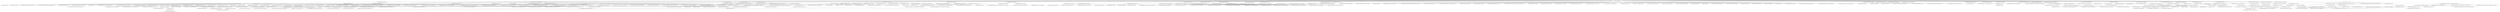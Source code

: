 digraph pinterest__secor {
	"com.pinterest:secor:jar:0.30-SNAPSHOT" -> "io.confluent:kafka-avro-serializer:jar:2.0.1:compile" ; 
	"com.pinterest:secor:jar:0.30-SNAPSHOT" -> "org.apache.avro:avro:jar:1.10.2:compile" ; 
	"com.pinterest:secor:jar:0.30-SNAPSHOT" -> "org.apache.parquet:parquet-avro:jar:1.12.2:compile" ; 
	"com.pinterest:secor:jar:0.30-SNAPSHOT" -> "com.google.protobuf:protobuf-java:jar:3.18.2:compile" ; 
	"com.pinterest:secor:jar:0.30-SNAPSHOT" -> "com.google.protobuf:protobuf-java-util:jar:3.20.0:compile" ; 
	"com.pinterest:secor:jar:0.30-SNAPSHOT" -> "com.amazonaws:aws-java-sdk-s3:jar:1.12.211:compile" ; 
	"com.pinterest:secor:jar:0.30-SNAPSHOT" -> "com.amazonaws:aws-java-sdk-sts:jar:1.12.166:compile" ; 
	"com.pinterest:secor:jar:0.30-SNAPSHOT" -> "net.java.dev.jets3t:jets3t:jar:0.9.4:compile" ; 
	"com.pinterest:secor:jar:0.30-SNAPSHOT" -> "log4j:log4j:jar:1.2.17:compile (scope not updated to compile)" ; 
	"com.pinterest:secor:jar:0.30-SNAPSHOT" -> "org.slf4j:slf4j-api:jar:1.7.30:compile (scope not updated to compile)" ; 
	"com.pinterest:secor:jar:0.30-SNAPSHOT" -> "org.slf4j:jcl-over-slf4j:jar:1.7.30:compile" ; 
	"com.pinterest:secor:jar:0.30-SNAPSHOT" -> "org.slf4j:slf4j-log4j12:jar:1.7.30:compile" ; 
	"com.pinterest:secor:jar:0.30-SNAPSHOT" -> "commons-configuration:commons-configuration:jar:1.10:compile" ; 
	"com.pinterest:secor:jar:0.30-SNAPSHOT" -> "org.apache.hadoop:hadoop-common:jar:2.9.2:compile" ; 
	"com.pinterest:secor:jar:0.30-SNAPSHOT" -> "org.apache.hadoop:hadoop-hdfs-client:jar:2.9.2:compile" ; 
	"com.pinterest:secor:jar:0.30-SNAPSHOT" -> "org.apache.hadoop:hadoop-mapreduce-client-core:jar:2.9.2:compile" ; 
	"com.pinterest:secor:jar:0.30-SNAPSHOT" -> "org.apache.hadoop:hadoop-aws:jar:2.9.2:compile" ; 
	"com.pinterest:secor:jar:0.30-SNAPSHOT" -> "org.apache.hadoop:hadoop-openstack:jar:2.9.2:compile" ; 
	"com.pinterest:secor:jar:0.30-SNAPSHOT" -> "org.apache.parquet:parquet-common:jar:1.12.2:compile" ; 
	"com.pinterest:secor:jar:0.30-SNAPSHOT" -> "org.apache.parquet:parquet-encoding:jar:1.12.2:compile" ; 
	"com.pinterest:secor:jar:0.30-SNAPSHOT" -> "org.apache.parquet:parquet-column:jar:1.12.2:compile" ; 
	"com.pinterest:secor:jar:0.30-SNAPSHOT" -> "org.apache.parquet:parquet-hadoop:jar:1.12.2:compile" ; 
	"com.pinterest:secor:jar:0.30-SNAPSHOT" -> "org.apache.parquet:parquet-protobuf:jar:1.12.2:compile" ; 
	"com.pinterest:secor:jar:0.30-SNAPSHOT" -> "org.apache.parquet:parquet-thrift:jar:1.12.2:compile" ; 
	"com.pinterest:secor:jar:0.30-SNAPSHOT" -> "org.apache.thrift:libthrift:jar:0.12.0:compile" ; 
	"com.pinterest:secor:jar:0.30-SNAPSHOT" -> "org.apache.curator:curator-client:jar:2.13.0:compile" ; 
	"com.pinterest:secor:jar:0.30-SNAPSHOT" -> "org.apache.curator:curator-framework:jar:2.13.0:compile" ; 
	"com.pinterest:secor:jar:0.30-SNAPSHOT" -> "com.google.guava:guava:jar:30.1.1-jre:compile" ; 
	"com.pinterest:secor:jar:0.30-SNAPSHOT" -> "(net.minidev:json-smart:jar:2.4.7:compile - omitted for conflict with 2.3)" ; 
	"com.pinterest:secor:jar:0.30-SNAPSHOT" -> "junit:junit:jar:4.13.2:test (scope not updated to compile)" ; 
	"com.pinterest:secor:jar:0.30-SNAPSHOT" -> "org.mockito:mockito-core:jar:3.10.0:compile" ; 
	"com.pinterest:secor:jar:0.30-SNAPSHOT" -> "org.powermock:powermock-api-mockito2:jar:2.0.9:compile" ; 
	"com.pinterest:secor:jar:0.30-SNAPSHOT" -> "org.powermock:powermock-module-junit4:jar:2.0.9:compile" ; 
	"com.pinterest:secor:jar:0.30-SNAPSHOT" -> "org.msgpack:jackson-dataformat-msgpack:jar:0.8.24:compile" ; 
	"com.pinterest:secor:jar:0.30-SNAPSHOT" -> "com.datadoghq:java-dogstatsd-client:jar:2.11.0:compile" ; 
	"com.pinterest:secor:jar:0.30-SNAPSHOT" -> "com.google.cloud:google-cloud-storage:jar:1.117.1:compile" ; 
	"com.pinterest:secor:jar:0.30-SNAPSHOT" -> "com.microsoft.azure:azure-storage:jar:8.6.6:compile" ; 
	"com.pinterest:secor:jar:0.30-SNAPSHOT" -> "org.apache.orc:orc-core:jar:1.6.9:compile" ; 
	"com.pinterest:secor:jar:0.30-SNAPSHOT" -> "io.micrometer:micrometer-registry-jmx:jar:1.7.0:compile" ; 
	"com.pinterest:secor:jar:0.30-SNAPSHOT" -> "io.micrometer:micrometer-registry-statsd:jar:1.7.0:compile" ; 
	"com.pinterest:secor:jar:0.30-SNAPSHOT" -> "io.micrometer:micrometer-registry-prometheus:jar:1.7.0:compile" ; 
	"com.pinterest:secor:jar:0.30-SNAPSHOT" -> "org.apache.kafka:kafka-clients:jar:2.3.1:compile" ; 
	"com.pinterest:secor:jar:0.30-SNAPSHOT" -> "com.twitter:ostrich_2.11:jar:9.27.0:compile" ; 
	"io.confluent:kafka-avro-serializer:jar:2.0.1:compile" -> "(org.apache.avro:avro:jar:1.7.7:compile - omitted for conflict with 1.10.2)" ; 
	"io.confluent:kafka-avro-serializer:jar:2.0.1:compile" -> "io.confluent:kafka-schema-registry-client:jar:2.0.1:compile" ; 
	"io.confluent:kafka-avro-serializer:jar:2.0.1:compile" -> "io.confluent:common-config:jar:2.0.1:compile" ; 
	"io.confluent:kafka-schema-registry-client:jar:2.0.1:compile" -> "(org.apache.avro:avro:jar:1.7.7:compile - omitted for conflict with 1.10.2)" ; 
	"io.confluent:kafka-schema-registry-client:jar:2.0.1:compile" -> "(com.fasterxml.jackson.core:jackson-databind:jar:2.11.0:compile - version managed from 2.5.4; omitted for duplicate)" ; 
	"io.confluent:kafka-schema-registry-client:jar:2.0.1:compile" -> "(org.slf4j:slf4j-log4j12:jar:1.7.6:compile - omitted for conflict with 1.7.30)" ; 
	"io.confluent:common-config:jar:2.0.1:compile" -> "io.confluent:common-utils:jar:2.0.1:compile" ; 
	"io.confluent:common-utils:jar:2.0.1:compile" -> "(org.slf4j:slf4j-log4j12:jar:1.7.6:compile - omitted for conflict with 1.7.30)" ; 
	"io.confluent:common-utils:jar:2.0.1:compile" -> "com.101tec:zkclient:jar:0.5:compile" ; 
	"com.101tec:zkclient:jar:0.5:compile" -> "(org.slf4j:slf4j-api:jar:1.6.1:compile - omitted for conflict with 1.7.30)" ; 
	"com.101tec:zkclient:jar:0.5:compile" -> "(org.slf4j:slf4j-log4j12:jar:1.6.1:compile - omitted for conflict with 1.7.30)" ; 
	"com.101tec:zkclient:jar:0.5:compile" -> "(log4j:log4j:jar:1.2.15:compile - omitted for conflict with 1.2.17)" ; 
	"com.101tec:zkclient:jar:0.5:compile" -> "(org.apache.zookeeper:zookeeper:jar:3.4.3:compile - omitted for conflict with 3.4.6)" ; 
	"org.apache.avro:avro:jar:1.10.2:compile" -> "com.fasterxml.jackson.core:jackson-core:jar:2.12.3:compile (version managed from 2.12.2)" ; 
	"org.apache.avro:avro:jar:1.10.2:compile" -> "com.fasterxml.jackson.core:jackson-databind:jar:2.11.0:compile (version managed from 2.12.2)" ; 
	"org.apache.avro:avro:jar:1.10.2:compile" -> "org.apache.commons:commons-compress:jar:1.20:compile" ; 
	"org.apache.avro:avro:jar:1.10.2:compile" -> "(org.slf4j:slf4j-api:jar:1.7.30:compile - omitted for duplicate)" ; 
	"com.fasterxml.jackson.core:jackson-databind:jar:2.11.0:compile (version managed from 2.12.2)" -> "(com.fasterxml.jackson.core:jackson-annotations:jar:2.12.3:compile - version managed from 2.11.0; omitted for duplicate)" ; 
	"com.fasterxml.jackson.core:jackson-databind:jar:2.11.0:compile (version managed from 2.12.2)" -> "(com.fasterxml.jackson.core:jackson-core:jar:2.12.3:compile - version managed from 2.11.0; omitted for duplicate)" ; 
	"org.apache.parquet:parquet-avro:jar:1.12.2:compile" -> "(org.apache.parquet:parquet-column:jar:1.12.2:compile - omitted for duplicate)" ; 
	"org.apache.parquet:parquet-avro:jar:1.12.2:compile" -> "(org.apache.parquet:parquet-hadoop:jar:1.12.2:compile - omitted for duplicate)" ; 
	"org.apache.parquet:parquet-avro:jar:1.12.2:compile" -> "org.apache.parquet:parquet-format-structures:jar:1.12.2:compile" ; 
	"org.apache.parquet:parquet-avro:jar:1.12.2:compile" -> "(org.apache.avro:avro:jar:1.10.1:compile - omitted for conflict with 1.10.2)" ; 
	"org.apache.parquet:parquet-format-structures:jar:1.12.2:compile" -> "(org.slf4j:slf4j-api:jar:1.7.22:compile - omitted for conflict with 1.7.30)" ; 
	"org.apache.parquet:parquet-format-structures:jar:1.12.2:compile" -> "(javax.annotation:javax.annotation-api:jar:1.3.2:compile - omitted for duplicate)" ; 
	"com.google.protobuf:protobuf-java-util:jar:3.20.0:compile" -> "(com.google.protobuf:protobuf-java:jar:3.20.0:compile - omitted for conflict with 3.18.2)" ; 
	"com.google.protobuf:protobuf-java-util:jar:3.20.0:compile" -> "(com.google.guava:guava:jar:30.1.1-android:compile - omitted for conflict with 30.1.1-jre)" ; 
	"com.google.protobuf:protobuf-java-util:jar:3.20.0:compile" -> "com.google.errorprone:error_prone_annotations:jar:2.5.1:compile" ; 
	"com.google.protobuf:protobuf-java-util:jar:3.20.0:compile" -> "com.google.j2objc:j2objc-annotations:jar:1.3:compile" ; 
	"com.google.protobuf:protobuf-java-util:jar:3.20.0:compile" -> "com.google.code.findbugs:jsr305:jar:3.0.2:compile" ; 
	"com.google.protobuf:protobuf-java-util:jar:3.20.0:compile" -> "com.google.code.gson:gson:jar:2.8.9:compile" ; 
	"com.amazonaws:aws-java-sdk-s3:jar:1.12.211:compile" -> "com.amazonaws:aws-java-sdk-kms:jar:1.12.211:compile" ; 
	"com.amazonaws:aws-java-sdk-s3:jar:1.12.211:compile" -> "com.amazonaws:aws-java-sdk-core:jar:1.12.211:compile" ; 
	"com.amazonaws:aws-java-sdk-s3:jar:1.12.211:compile" -> "com.amazonaws:jmespath-java:jar:1.12.211:compile" ; 
	"com.amazonaws:aws-java-sdk-kms:jar:1.12.211:compile" -> "(com.amazonaws:aws-java-sdk-core:jar:1.12.211:compile - omitted for duplicate)" ; 
	"com.amazonaws:aws-java-sdk-kms:jar:1.12.211:compile" -> "(com.amazonaws:jmespath-java:jar:1.12.211:compile - omitted for duplicate)" ; 
	"com.amazonaws:aws-java-sdk-core:jar:1.12.211:compile" -> "(commons-logging:commons-logging:jar:1.1.3:compile - omitted for conflict with 1.2)" ; 
	"com.amazonaws:aws-java-sdk-core:jar:1.12.211:compile" -> "(commons-codec:commons-codec:jar:1.15:compile - omitted for conflict with 1.18.0)" ; 
	"com.amazonaws:aws-java-sdk-core:jar:1.12.211:compile" -> "(org.apache.httpcomponents:httpclient:jar:4.5.13:compile - omitted for conflict with 4.5)" ; 
	"com.amazonaws:aws-java-sdk-core:jar:1.12.211:compile" -> "software.amazon.ion:ion-java:jar:1.0.2:compile" ; 
	"com.amazonaws:aws-java-sdk-core:jar:1.12.211:compile" -> "(com.fasterxml.jackson.core:jackson-databind:jar:2.11.0:compile - version managed from 2.12.6.1; omitted for duplicate)" ; 
	"com.amazonaws:aws-java-sdk-core:jar:1.12.211:compile" -> "com.fasterxml.jackson.dataformat:jackson-dataformat-cbor:jar:2.12.6:compile" ; 
	"com.amazonaws:aws-java-sdk-core:jar:1.12.211:compile" -> "joda-time:joda-time:jar:2.8.1:compile" ; 
	"com.fasterxml.jackson.dataformat:jackson-dataformat-cbor:jar:2.12.6:compile" -> "(com.fasterxml.jackson.core:jackson-databind:jar:2.11.0:compile - version managed from 2.12.6; omitted for duplicate)" ; 
	"com.fasterxml.jackson.dataformat:jackson-dataformat-cbor:jar:2.12.6:compile" -> "(com.fasterxml.jackson.core:jackson-core:jar:2.12.3:compile - version managed from 2.12.6; omitted for duplicate)" ; 
	"com.amazonaws:jmespath-java:jar:1.12.211:compile" -> "(com.fasterxml.jackson.core:jackson-databind:jar:2.11.0:compile - version managed from 2.12.6.1; omitted for duplicate)" ; 
	"com.amazonaws:aws-java-sdk-sts:jar:1.12.166:compile" -> "(com.amazonaws:aws-java-sdk-core:jar:1.12.166:compile - omitted for conflict with 1.12.211)" ; 
	"com.amazonaws:aws-java-sdk-sts:jar:1.12.166:compile" -> "(com.amazonaws:jmespath-java:jar:1.12.166:compile - omitted for conflict with 1.12.211)" ; 
	"net.java.dev.jets3t:jets3t:jar:0.9.4:compile" -> "org.apache.httpcomponents:httpcore:jar:4.4.1:compile" ; 
	"net.java.dev.jets3t:jets3t:jar:0.9.4:compile" -> "org.apache.httpcomponents:httpclient:jar:4.5:compile" ; 
	"net.java.dev.jets3t:jets3t:jar:0.9.4:compile" -> "commons-codec:commons-codec:jar:1.18.0:compile" ; 
	"net.java.dev.jets3t:jets3t:jar:0.9.4:compile" -> "org.codehaus.jackson:jackson-core-asl:jar:1.9.13:compile" ; 
	"net.java.dev.jets3t:jets3t:jar:0.9.4:compile" -> "org.codehaus.jackson:jackson-mapper-asl:jar:1.9.13:compile" ; 
	"net.java.dev.jets3t:jets3t:jar:0.9.4:compile" -> "javax.activation:activation:jar:1.1.1:compile" ; 
	"net.java.dev.jets3t:jets3t:jar:0.9.4:compile" -> "commons-logging:commons-logging:jar:1.2:compile" ; 
	"net.java.dev.jets3t:jets3t:jar:0.9.4:compile" -> "org.bouncycastle:bcprov-jdk15on:jar:1.52:compile" ; 
	"net.java.dev.jets3t:jets3t:jar:0.9.4:compile" -> "com.jamesmurty.utils:java-xmlbuilder:jar:1.1:compile" ; 
	"org.apache.httpcomponents:httpclient:jar:4.5:compile" -> "(org.apache.httpcomponents:httpcore:jar:4.4.1:compile - omitted for duplicate)" ; 
	"org.apache.httpcomponents:httpclient:jar:4.5:compile" -> "(commons-logging:commons-logging:jar:1.2:compile - omitted for duplicate)" ; 
	"org.apache.httpcomponents:httpclient:jar:4.5:compile" -> "(commons-codec:commons-codec:jar:1.9:compile - omitted for conflict with 1.18.0)" ; 
	"org.codehaus.jackson:jackson-mapper-asl:jar:1.9.13:compile" -> "(org.codehaus.jackson:jackson-core-asl:jar:1.9.13:compile - omitted for duplicate)" ; 
	"com.jamesmurty.utils:java-xmlbuilder:jar:1.1:compile" -> "net.iharder:base64:jar:2.3.8:compile" ; 
	"org.slf4j:jcl-over-slf4j:jar:1.7.30:compile" -> "(org.slf4j:slf4j-api:jar:1.7.30:compile - omitted for duplicate)" ; 
	"org.slf4j:slf4j-log4j12:jar:1.7.30:compile" -> "(org.slf4j:slf4j-api:jar:1.7.30:compile - omitted for duplicate)" ; 
	"org.slf4j:slf4j-log4j12:jar:1.7.30:compile" -> "(log4j:log4j:jar:1.2.17:compile - omitted for duplicate)" ; 
	"commons-configuration:commons-configuration:jar:1.10:compile" -> "commons-lang:commons-lang:jar:2.6:compile" ; 
	"commons-configuration:commons-configuration:jar:1.10:compile" -> "(commons-logging:commons-logging:jar:1.1.1:compile - omitted for conflict with 1.2)" ; 
	"org.apache.hadoop:hadoop-common:jar:2.9.2:compile" -> "org.apache.hadoop:hadoop-annotations:jar:2.9.2:compile" ; 
	"org.apache.hadoop:hadoop-common:jar:2.9.2:compile" -> "(com.google.guava:guava:jar:11.0.2:compile - omitted for conflict with 30.1.1-jre)" ; 
	"org.apache.hadoop:hadoop-common:jar:2.9.2:compile" -> "commons-cli:commons-cli:jar:1.2:compile" ; 
	"org.apache.hadoop:hadoop-common:jar:2.9.2:compile" -> "org.apache.commons:commons-math3:jar:3.1.1:compile" ; 
	"org.apache.hadoop:hadoop-common:jar:2.9.2:compile" -> "xmlenc:xmlenc:jar:0.52:compile" ; 
	"org.apache.hadoop:hadoop-common:jar:2.9.2:compile" -> "(org.apache.httpcomponents:httpclient:jar:4.5.2:compile - omitted for conflict with 4.5)" ; 
	"org.apache.hadoop:hadoop-common:jar:2.9.2:compile" -> "(commons-codec:commons-codec:jar:1.4:compile - omitted for conflict with 1.18.0)" ; 
	"org.apache.hadoop:hadoop-common:jar:2.9.2:compile" -> "commons-io:commons-io:jar:2.4:compile" ; 
	"org.apache.hadoop:hadoop-common:jar:2.9.2:compile" -> "commons-net:commons-net:jar:3.1:compile" ; 
	"org.apache.hadoop:hadoop-common:jar:2.9.2:compile" -> "commons-collections:commons-collections:jar:3.2.2:compile" ; 
	"org.apache.hadoop:hadoop-common:jar:2.9.2:compile" -> "javax.servlet:servlet-api:jar:2.5:compile" ; 
	"org.apache.hadoop:hadoop-common:jar:2.9.2:compile" -> "org.mortbay.jetty:jetty:jar:6.1.26:compile" ; 
	"org.apache.hadoop:hadoop-common:jar:2.9.2:compile" -> "org.mortbay.jetty:jetty-util:jar:6.1.26:compile" ; 
	"org.apache.hadoop:hadoop-common:jar:2.9.2:compile" -> "org.mortbay.jetty:jetty-sslengine:jar:6.1.26:compile" ; 
	"org.apache.hadoop:hadoop-common:jar:2.9.2:compile" -> "javax.servlet.jsp:jsp-api:jar:2.1:runtime" ; 
	"org.apache.hadoop:hadoop-common:jar:2.9.2:compile" -> "com.sun.jersey:jersey-core:jar:1.9:compile" ; 
	"org.apache.hadoop:hadoop-common:jar:2.9.2:compile" -> "com.sun.jersey:jersey-json:jar:1.9:compile" ; 
	"org.apache.hadoop:hadoop-common:jar:2.9.2:compile" -> "com.sun.jersey:jersey-server:jar:1.9:compile" ; 
	"org.apache.hadoop:hadoop-common:jar:2.9.2:compile" -> "(commons-logging:commons-logging:jar:1.1.3:compile - omitted for conflict with 1.2)" ; 
	"org.apache.hadoop:hadoop-common:jar:2.9.2:compile" -> "(log4j:log4j:jar:1.2.17:compile - omitted for duplicate)" ; 
	"org.apache.hadoop:hadoop-common:jar:2.9.2:compile" -> "(net.java.dev.jets3t:jets3t:jar:0.9.0:compile - omitted for conflict with 0.9.4)" ; 
	"org.apache.hadoop:hadoop-common:jar:2.9.2:compile" -> "(commons-lang:commons-lang:jar:2.6:compile - omitted for duplicate)" ; 
	"org.apache.hadoop:hadoop-common:jar:2.9.2:compile" -> "(commons-configuration:commons-configuration:jar:1.6:compile - omitted for conflict with 1.10)" ; 
	"org.apache.hadoop:hadoop-common:jar:2.9.2:compile" -> "org.apache.commons:commons-lang3:jar:3.4:compile" ; 
	"org.apache.hadoop:hadoop-common:jar:2.9.2:compile" -> "(org.slf4j:slf4j-api:jar:1.7.25:compile - omitted for conflict with 1.7.30)" ; 
	"org.apache.hadoop:hadoop-common:jar:2.9.2:compile" -> "(org.slf4j:slf4j-log4j12:jar:1.7.25:compile - omitted for conflict with 1.7.30)" ; 
	"org.apache.hadoop:hadoop-common:jar:2.9.2:compile" -> "(org.codehaus.jackson:jackson-core-asl:jar:1.9.13:compile - omitted for duplicate)" ; 
	"org.apache.hadoop:hadoop-common:jar:2.9.2:compile" -> "(org.codehaus.jackson:jackson-mapper-asl:jar:1.9.13:compile - omitted for duplicate)" ; 
	"org.apache.hadoop:hadoop-common:jar:2.9.2:compile" -> "(org.apache.avro:avro:jar:1.7.7:compile - omitted for conflict with 1.10.2)" ; 
	"org.apache.hadoop:hadoop-common:jar:2.9.2:compile" -> "(com.google.protobuf:protobuf-java:jar:2.5.0:compile - omitted for conflict with 3.18.2)" ; 
	"org.apache.hadoop:hadoop-common:jar:2.9.2:compile" -> "(com.google.code.gson:gson:jar:2.2.4:compile - omitted for conflict with 2.8.9)" ; 
	"org.apache.hadoop:hadoop-common:jar:2.9.2:compile" -> "org.apache.hadoop:hadoop-auth:jar:2.9.2:compile" ; 
	"org.apache.hadoop:hadoop-common:jar:2.9.2:compile" -> "com.jcraft:jsch:jar:0.1.54:compile" ; 
	"org.apache.hadoop:hadoop-common:jar:2.9.2:compile" -> "(org.apache.curator:curator-client:jar:2.7.1:compile - omitted for conflict with 2.13.0)" ; 
	"org.apache.hadoop:hadoop-common:jar:2.9.2:compile" -> "org.apache.curator:curator-recipes:jar:2.7.1:compile" ; 
	"org.apache.hadoop:hadoop-common:jar:2.9.2:compile" -> "(com.google.code.findbugs:jsr305:jar:3.0.0:compile - omitted for conflict with 3.0.2)" ; 
	"org.apache.hadoop:hadoop-common:jar:2.9.2:compile" -> "org.apache.htrace:htrace-core4:jar:4.1.0-incubating:compile" ; 
	"org.apache.hadoop:hadoop-common:jar:2.9.2:compile" -> "org.apache.zookeeper:zookeeper:jar:3.4.6:compile" ; 
	"org.apache.hadoop:hadoop-common:jar:2.9.2:compile" -> "(org.apache.commons:commons-compress:jar:1.4.1:compile - omitted for conflict with 1.20)" ; 
	"org.apache.hadoop:hadoop-common:jar:2.9.2:compile" -> "org.codehaus.woodstox:stax2-api:jar:3.1.4:compile" ; 
	"org.apache.hadoop:hadoop-common:jar:2.9.2:compile" -> "com.fasterxml.woodstox:woodstox-core:jar:5.0.3:compile" ; 
	"org.mortbay.jetty:jetty:jar:6.1.26:compile" -> "(org.mortbay.jetty:jetty-util:jar:6.1.26:compile - omitted for duplicate)" ; 
	"org.mortbay.jetty:jetty-sslengine:jar:6.1.26:compile" -> "(org.mortbay.jetty:jetty:jar:6.1.26:compile - omitted for duplicate)" ; 
	"com.sun.jersey:jersey-json:jar:1.9:compile" -> "org.codehaus.jettison:jettison:jar:1.1:compile" ; 
	"com.sun.jersey:jersey-json:jar:1.9:compile" -> "com.sun.xml.bind:jaxb-impl:jar:2.2.3-1:compile" ; 
	"com.sun.jersey:jersey-json:jar:1.9:compile" -> "(org.codehaus.jackson:jackson-core-asl:jar:1.8.3:compile - omitted for conflict with 1.9.13)" ; 
	"com.sun.jersey:jersey-json:jar:1.9:compile" -> "(org.codehaus.jackson:jackson-mapper-asl:jar:1.8.3:compile - omitted for conflict with 1.9.13)" ; 
	"com.sun.jersey:jersey-json:jar:1.9:compile" -> "org.codehaus.jackson:jackson-jaxrs:jar:1.8.3:compile" ; 
	"com.sun.jersey:jersey-json:jar:1.9:compile" -> "org.codehaus.jackson:jackson-xc:jar:1.8.3:compile" ; 
	"com.sun.jersey:jersey-json:jar:1.9:compile" -> "(com.sun.jersey:jersey-core:jar:1.9:compile - omitted for duplicate)" ; 
	"com.sun.xml.bind:jaxb-impl:jar:2.2.3-1:compile" -> "(javax.xml.bind:jaxb-api:jar:2.2.2:compile - omitted for conflict with 2.2.11)" ; 
	"org.codehaus.jackson:jackson-jaxrs:jar:1.8.3:compile" -> "(org.codehaus.jackson:jackson-core-asl:jar:1.8.3:compile - omitted for conflict with 1.9.13)" ; 
	"org.codehaus.jackson:jackson-jaxrs:jar:1.8.3:compile" -> "(org.codehaus.jackson:jackson-mapper-asl:jar:1.8.3:compile - omitted for conflict with 1.9.13)" ; 
	"org.codehaus.jackson:jackson-xc:jar:1.8.3:compile" -> "(org.codehaus.jackson:jackson-core-asl:jar:1.8.3:compile - omitted for conflict with 1.9.13)" ; 
	"org.codehaus.jackson:jackson-xc:jar:1.8.3:compile" -> "(org.codehaus.jackson:jackson-mapper-asl:jar:1.8.3:compile - omitted for conflict with 1.9.13)" ; 
	"com.sun.jersey:jersey-server:jar:1.9:compile" -> "asm:asm:jar:3.1:compile" ; 
	"com.sun.jersey:jersey-server:jar:1.9:compile" -> "(com.sun.jersey:jersey-core:jar:1.9:compile - omitted for duplicate)" ; 
	"org.apache.hadoop:hadoop-auth:jar:2.9.2:compile" -> "(org.slf4j:slf4j-api:jar:1.7.25:compile - omitted for conflict with 1.7.30)" ; 
	"org.apache.hadoop:hadoop-auth:jar:2.9.2:compile" -> "(commons-codec:commons-codec:jar:1.4:compile - omitted for conflict with 1.18.0)" ; 
	"org.apache.hadoop:hadoop-auth:jar:2.9.2:compile" -> "(log4j:log4j:jar:1.2.17:runtime - omitted for duplicate)" ; 
	"org.apache.hadoop:hadoop-auth:jar:2.9.2:compile" -> "(org.slf4j:slf4j-log4j12:jar:1.7.25:runtime - omitted for conflict with 1.7.30)" ; 
	"org.apache.hadoop:hadoop-auth:jar:2.9.2:compile" -> "(org.apache.httpcomponents:httpclient:jar:4.5.2:compile - omitted for conflict with 4.5)" ; 
	"org.apache.hadoop:hadoop-auth:jar:2.9.2:compile" -> "com.nimbusds:nimbus-jose-jwt:jar:4.41.1:compile" ; 
	"org.apache.hadoop:hadoop-auth:jar:2.9.2:compile" -> "org.apache.directory.server:apacheds-kerberos-codec:jar:2.0.0-M15:compile" ; 
	"org.apache.hadoop:hadoop-auth:jar:2.9.2:compile" -> "(org.apache.zookeeper:zookeeper:jar:3.4.6:compile - omitted for duplicate)" ; 
	"org.apache.hadoop:hadoop-auth:jar:2.9.2:compile" -> "(org.apache.curator:curator-framework:jar:2.7.1:compile - omitted for conflict with 2.13.0)" ; 
	"org.apache.hadoop:hadoop-auth:jar:2.9.2:compile" -> "(com.google.guava:guava:jar:11.0.2:compile - omitted for conflict with 30.1.1-jre)" ; 
	"com.nimbusds:nimbus-jose-jwt:jar:4.41.1:compile" -> "com.github.stephenc.jcip:jcip-annotations:jar:1.0-1:compile" ; 
	"com.nimbusds:nimbus-jose-jwt:jar:4.41.1:compile" -> "net.minidev:json-smart:jar:2.3:compile" ; 
	"net.minidev:json-smart:jar:2.3:compile" -> "net.minidev:accessors-smart:jar:1.2:compile" ; 
	"net.minidev:accessors-smart:jar:1.2:compile" -> "(org.ow2.asm:asm:jar:5.0.4:compile - omitted for conflict with 7.1)" ; 
	"org.apache.directory.server:apacheds-kerberos-codec:jar:2.0.0-M15:compile" -> "org.apache.directory.server:apacheds-i18n:jar:2.0.0-M15:compile" ; 
	"org.apache.directory.server:apacheds-kerberos-codec:jar:2.0.0-M15:compile" -> "org.apache.directory.api:api-asn1-api:jar:1.0.0-M20:compile" ; 
	"org.apache.directory.server:apacheds-kerberos-codec:jar:2.0.0-M15:compile" -> "org.apache.directory.api:api-util:jar:1.0.0-M20:compile" ; 
	"org.apache.directory.server:apacheds-kerberos-codec:jar:2.0.0-M15:compile" -> "(org.slf4j:slf4j-api:jar:1.7.5:compile - omitted for conflict with 1.7.30)" ; 
	"org.apache.directory.server:apacheds-i18n:jar:2.0.0-M15:compile" -> "(org.slf4j:slf4j-api:jar:1.7.5:compile - omitted for conflict with 1.7.30)" ; 
	"org.apache.directory.api:api-asn1-api:jar:1.0.0-M20:compile" -> "(org.slf4j:slf4j-api:jar:1.7.5:compile - omitted for conflict with 1.7.30)" ; 
	"org.apache.directory.api:api-util:jar:1.0.0-M20:compile" -> "(org.slf4j:slf4j-api:jar:1.7.5:compile - omitted for conflict with 1.7.30)" ; 
	"org.apache.curator:curator-recipes:jar:2.7.1:compile" -> "(org.apache.curator:curator-framework:jar:2.7.1:compile - omitted for conflict with 2.13.0)" ; 
	"org.apache.curator:curator-recipes:jar:2.7.1:compile" -> "(org.apache.zookeeper:zookeeper:jar:3.4.6:compile - omitted for duplicate)" ; 
	"org.apache.curator:curator-recipes:jar:2.7.1:compile" -> "(com.google.guava:guava:jar:16.0.1:compile - omitted for conflict with 30.1.1-jre)" ; 
	"org.apache.zookeeper:zookeeper:jar:3.4.6:compile" -> "(org.slf4j:slf4j-api:jar:1.6.1:compile - omitted for conflict with 1.7.30)" ; 
	"org.apache.zookeeper:zookeeper:jar:3.4.6:compile" -> "(org.slf4j:slf4j-log4j12:jar:1.6.1:compile - omitted for conflict with 1.7.30)" ; 
	"org.apache.zookeeper:zookeeper:jar:3.4.6:compile" -> "(log4j:log4j:jar:1.2.16:compile - omitted for conflict with 1.2.17)" ; 
	"org.apache.zookeeper:zookeeper:jar:3.4.6:compile" -> "(io.netty:netty:jar:3.7.0.Final:compile - omitted for conflict with 3.6.2.Final)" ; 
	"com.fasterxml.woodstox:woodstox-core:jar:5.0.3:compile" -> "(org.codehaus.woodstox:stax2-api:jar:3.1.4:compile - omitted for duplicate)" ; 
	"org.apache.hadoop:hadoop-hdfs-client:jar:2.9.2:compile" -> "com.squareup.okhttp:okhttp:jar:2.7.5:compile" ; 
	"com.squareup.okhttp:okhttp:jar:2.7.5:compile" -> "com.squareup.okio:okio:jar:1.6.0:compile" ; 
	"org.apache.hadoop:hadoop-mapreduce-client-core:jar:2.9.2:compile" -> "org.apache.hadoop:hadoop-yarn-client:jar:2.9.2:compile" ; 
	"org.apache.hadoop:hadoop-mapreduce-client-core:jar:2.9.2:compile" -> "org.apache.hadoop:hadoop-yarn-common:jar:2.9.2:compile" ; 
	"org.apache.hadoop:hadoop-mapreduce-client-core:jar:2.9.2:compile" -> "(com.google.protobuf:protobuf-java:jar:2.5.0:compile - omitted for conflict with 3.18.2)" ; 
	"org.apache.hadoop:hadoop-mapreduce-client-core:jar:2.9.2:compile" -> "(org.apache.avro:avro:jar:1.7.7:compile - omitted for conflict with 1.10.2)" ; 
	"org.apache.hadoop:hadoop-mapreduce-client-core:jar:2.9.2:compile" -> "(org.slf4j:slf4j-api:jar:1.7.25:compile - omitted for conflict with 1.7.30)" ; 
	"org.apache.hadoop:hadoop-mapreduce-client-core:jar:2.9.2:compile" -> "(org.slf4j:slf4j-log4j12:jar:1.7.25:compile - omitted for conflict with 1.7.30)" ; 
	"org.apache.hadoop:hadoop-mapreduce-client-core:jar:2.9.2:compile" -> "(org.apache.hadoop:hadoop-annotations:jar:2.9.2:compile - omitted for duplicate)" ; 
	"org.apache.hadoop:hadoop-mapreduce-client-core:jar:2.9.2:compile" -> "com.google.inject.extensions:guice-servlet:jar:3.0:compile" ; 
	"org.apache.hadoop:hadoop-mapreduce-client-core:jar:2.9.2:compile" -> "io.netty:netty:jar:3.6.2.Final:compile" ; 
	"org.apache.hadoop:hadoop-yarn-client:jar:2.9.2:compile" -> "(com.google.guava:guava:jar:11.0.2:compile - omitted for conflict with 30.1.1-jre)" ; 
	"org.apache.hadoop:hadoop-yarn-client:jar:2.9.2:compile" -> "(commons-logging:commons-logging:jar:1.1.3:compile - omitted for conflict with 1.2)" ; 
	"org.apache.hadoop:hadoop-yarn-client:jar:2.9.2:compile" -> "(commons-lang:commons-lang:jar:2.6:compile - omitted for duplicate)" ; 
	"org.apache.hadoop:hadoop-yarn-client:jar:2.9.2:compile" -> "(commons-cli:commons-cli:jar:1.2:compile - omitted for duplicate)" ; 
	"org.apache.hadoop:hadoop-yarn-client:jar:2.9.2:compile" -> "(log4j:log4j:jar:1.2.17:compile - omitted for duplicate)" ; 
	"org.apache.hadoop:hadoop-yarn-client:jar:2.9.2:compile" -> "(org.apache.hadoop:hadoop-annotations:jar:2.9.2:compile - omitted for duplicate)" ; 
	"org.apache.hadoop:hadoop-yarn-client:jar:2.9.2:compile" -> "org.apache.hadoop:hadoop-yarn-api:jar:2.9.2:compile" ; 
	"org.apache.hadoop:hadoop-yarn-client:jar:2.9.2:compile" -> "(org.apache.hadoop:hadoop-yarn-common:jar:2.9.2:compile - omitted for duplicate)" ; 
	"org.apache.hadoop:hadoop-yarn-api:jar:2.9.2:compile" -> "(commons-lang:commons-lang:jar:2.6:compile - omitted for duplicate)" ; 
	"org.apache.hadoop:hadoop-yarn-api:jar:2.9.2:compile" -> "(com.google.guava:guava:jar:11.0.2:compile - omitted for conflict with 30.1.1-jre)" ; 
	"org.apache.hadoop:hadoop-yarn-api:jar:2.9.2:compile" -> "(commons-logging:commons-logging:jar:1.1.3:compile - omitted for conflict with 1.2)" ; 
	"org.apache.hadoop:hadoop-yarn-api:jar:2.9.2:compile" -> "(javax.xml.bind:jaxb-api:jar:2.2.2:compile - omitted for conflict with 2.2.11)" ; 
	"org.apache.hadoop:hadoop-yarn-api:jar:2.9.2:compile" -> "(org.apache.hadoop:hadoop-annotations:jar:2.9.2:compile - omitted for duplicate)" ; 
	"org.apache.hadoop:hadoop-yarn-api:jar:2.9.2:compile" -> "(com.google.protobuf:protobuf-java:jar:2.5.0:compile - omitted for conflict with 3.18.2)" ; 
	"org.apache.hadoop:hadoop-yarn-common:jar:2.9.2:compile" -> "(org.apache.hadoop:hadoop-yarn-api:jar:2.9.2:compile - omitted for duplicate)" ; 
	"org.apache.hadoop:hadoop-yarn-common:jar:2.9.2:compile" -> "(javax.xml.bind:jaxb-api:jar:2.2.2:compile - omitted for conflict with 2.2.11)" ; 
	"org.apache.hadoop:hadoop-yarn-common:jar:2.9.2:compile" -> "(org.apache.commons:commons-compress:jar:1.4.1:compile - omitted for conflict with 1.20)" ; 
	"org.apache.hadoop:hadoop-yarn-common:jar:2.9.2:compile" -> "(commons-lang:commons-lang:jar:2.6:compile - omitted for duplicate)" ; 
	"org.apache.hadoop:hadoop-yarn-common:jar:2.9.2:compile" -> "(javax.servlet:servlet-api:jar:2.5:compile - omitted for duplicate)" ; 
	"org.apache.hadoop:hadoop-yarn-common:jar:2.9.2:compile" -> "(commons-codec:commons-codec:jar:1.4:compile - omitted for conflict with 1.18.0)" ; 
	"org.apache.hadoop:hadoop-yarn-common:jar:2.9.2:compile" -> "(org.mortbay.jetty:jetty-util:jar:6.1.26:compile - omitted for duplicate)" ; 
	"org.apache.hadoop:hadoop-yarn-common:jar:2.9.2:compile" -> "(com.sun.jersey:jersey-core:jar:1.9:compile - omitted for duplicate)" ; 
	"org.apache.hadoop:hadoop-yarn-common:jar:2.9.2:compile" -> "com.sun.jersey:jersey-client:jar:1.9:compile" ; 
	"org.apache.hadoop:hadoop-yarn-common:jar:2.9.2:compile" -> "(org.codehaus.jackson:jackson-core-asl:jar:1.9.13:compile - omitted for duplicate)" ; 
	"org.apache.hadoop:hadoop-yarn-common:jar:2.9.2:compile" -> "(org.codehaus.jackson:jackson-mapper-asl:jar:1.9.13:compile - omitted for duplicate)" ; 
	"org.apache.hadoop:hadoop-yarn-common:jar:2.9.2:compile" -> "(org.codehaus.jackson:jackson-jaxrs:jar:1.9.13:compile - omitted for conflict with 1.8.3)" ; 
	"org.apache.hadoop:hadoop-yarn-common:jar:2.9.2:compile" -> "(org.codehaus.jackson:jackson-xc:jar:1.9.13:compile - omitted for conflict with 1.8.3)" ; 
	"org.apache.hadoop:hadoop-yarn-common:jar:2.9.2:compile" -> "(com.google.guava:guava:jar:11.0.2:compile - omitted for conflict with 30.1.1-jre)" ; 
	"org.apache.hadoop:hadoop-yarn-common:jar:2.9.2:compile" -> "(commons-logging:commons-logging:jar:1.1.3:compile - omitted for conflict with 1.2)" ; 
	"org.apache.hadoop:hadoop-yarn-common:jar:2.9.2:compile" -> "(commons-cli:commons-cli:jar:1.2:compile - omitted for duplicate)" ; 
	"org.apache.hadoop:hadoop-yarn-common:jar:2.9.2:compile" -> "(org.slf4j:slf4j-api:jar:1.7.25:compile - omitted for conflict with 1.7.30)" ; 
	"org.apache.hadoop:hadoop-yarn-common:jar:2.9.2:compile" -> "(org.apache.hadoop:hadoop-annotations:jar:2.9.2:compile - omitted for duplicate)" ; 
	"org.apache.hadoop:hadoop-yarn-common:jar:2.9.2:compile" -> "(com.google.inject.extensions:guice-servlet:jar:3.0:compile - omitted for duplicate)" ; 
	"org.apache.hadoop:hadoop-yarn-common:jar:2.9.2:compile" -> "(com.google.protobuf:protobuf-java:jar:2.5.0:compile - omitted for conflict with 3.18.2)" ; 
	"org.apache.hadoop:hadoop-yarn-common:jar:2.9.2:compile" -> "(commons-io:commons-io:jar:2.4:compile - omitted for duplicate)" ; 
	"org.apache.hadoop:hadoop-yarn-common:jar:2.9.2:compile" -> "com.google.inject:guice:jar:3.0:compile" ; 
	"org.apache.hadoop:hadoop-yarn-common:jar:2.9.2:compile" -> "(com.sun.jersey:jersey-server:jar:1.9:compile - omitted for duplicate)" ; 
	"org.apache.hadoop:hadoop-yarn-common:jar:2.9.2:compile" -> "(com.sun.jersey:jersey-json:jar:1.9:compile - omitted for duplicate)" ; 
	"org.apache.hadoop:hadoop-yarn-common:jar:2.9.2:compile" -> "com.sun.jersey.contribs:jersey-guice:jar:1.9:compile" ; 
	"org.apache.hadoop:hadoop-yarn-common:jar:2.9.2:compile" -> "(log4j:log4j:jar:1.2.17:compile - omitted for duplicate)" ; 
	"com.sun.jersey:jersey-client:jar:1.9:compile" -> "(com.sun.jersey:jersey-core:jar:1.9:compile - omitted for duplicate)" ; 
	"com.google.inject:guice:jar:3.0:compile" -> "javax.inject:javax.inject:jar:1:compile" ; 
	"com.google.inject:guice:jar:3.0:compile" -> "aopalliance:aopalliance:jar:1.0:compile" ; 
	"com.sun.jersey.contribs:jersey-guice:jar:1.9:compile" -> "(javax.inject:javax.inject:jar:1:compile - omitted for duplicate)" ; 
	"com.sun.jersey.contribs:jersey-guice:jar:1.9:compile" -> "(com.google.inject:guice:jar:3.0:compile - omitted for duplicate)" ; 
	"com.sun.jersey.contribs:jersey-guice:jar:1.9:compile" -> "(com.google.inject.extensions:guice-servlet:jar:3.0:compile - omitted for duplicate)" ; 
	"com.sun.jersey.contribs:jersey-guice:jar:1.9:compile" -> "(com.sun.jersey:jersey-server:jar:1.9:compile - omitted for duplicate)" ; 
	"com.google.inject.extensions:guice-servlet:jar:3.0:compile" -> "(com.google.inject:guice:jar:3.0:compile - omitted for duplicate)" ; 
	"org.apache.hadoop:hadoop-aws:jar:2.9.2:compile" -> "(org.apache.commons:commons-lang3:jar:3.4:compile - omitted for duplicate)" ; 
	"org.apache.hadoop:hadoop-openstack:jar:2.9.2:compile" -> "(org.apache.hadoop:hadoop-common:jar:2.9.2:compile - omitted for duplicate)" ; 
	"org.apache.hadoop:hadoop-openstack:jar:2.9.2:compile" -> "(org.apache.hadoop:hadoop-annotations:jar:2.9.2:compile - omitted for duplicate)" ; 
	"org.apache.hadoop:hadoop-openstack:jar:2.9.2:compile" -> "(org.codehaus.jackson:jackson-mapper-asl:jar:1.9.13:compile - omitted for duplicate)" ; 
	"org.apache.hadoop:hadoop-openstack:jar:2.9.2:compile" -> "(org.codehaus.jackson:jackson-core-asl:jar:1.9.13:compile - omitted for duplicate)" ; 
	"org.apache.hadoop:hadoop-openstack:jar:2.9.2:compile" -> "commons-httpclient:commons-httpclient:jar:3.1:compile" ; 
	"org.apache.hadoop:hadoop-openstack:jar:2.9.2:compile" -> "(commons-logging:commons-logging:jar:1.1.3:compile - omitted for conflict with 1.2)" ; 
	"commons-httpclient:commons-httpclient:jar:3.1:compile" -> "(commons-logging:commons-logging:jar:1.0.4:compile - omitted for conflict with 1.2)" ; 
	"commons-httpclient:commons-httpclient:jar:3.1:compile" -> "(commons-codec:commons-codec:jar:1.2:compile - omitted for conflict with 1.18.0)" ; 
	"org.apache.parquet:parquet-common:jar:1.12.2:compile" -> "(org.apache.parquet:parquet-format-structures:jar:1.12.2:compile - omitted for duplicate)" ; 
	"org.apache.parquet:parquet-common:jar:1.12.2:compile" -> "(org.slf4j:slf4j-api:jar:1.7.22:compile - omitted for conflict with 1.7.30)" ; 
	"org.apache.parquet:parquet-common:jar:1.12.2:compile" -> "org.apache.yetus:audience-annotations:jar:0.12.0:compile" ; 
	"org.apache.parquet:parquet-encoding:jar:1.12.2:compile" -> "(org.apache.parquet:parquet-common:jar:1.12.2:compile - omitted for duplicate)" ; 
	"org.apache.parquet:parquet-column:jar:1.12.2:compile" -> "(org.apache.parquet:parquet-common:jar:1.12.2:compile - omitted for duplicate)" ; 
	"org.apache.parquet:parquet-column:jar:1.12.2:compile" -> "(org.apache.parquet:parquet-encoding:jar:1.12.2:compile - omitted for duplicate)" ; 
	"org.apache.parquet:parquet-hadoop:jar:1.12.2:compile" -> "(org.apache.parquet:parquet-column:jar:1.12.2:compile - omitted for duplicate)" ; 
	"org.apache.parquet:parquet-hadoop:jar:1.12.2:compile" -> "(org.apache.parquet:parquet-format-structures:jar:1.12.2:compile - omitted for duplicate)" ; 
	"org.apache.parquet:parquet-hadoop:jar:1.12.2:compile" -> "org.apache.parquet:parquet-jackson:jar:1.12.2:compile" ; 
	"org.apache.parquet:parquet-hadoop:jar:1.12.2:compile" -> "org.xerial.snappy:snappy-java:jar:1.1.8:compile" ; 
	"org.apache.parquet:parquet-hadoop:jar:1.12.2:compile" -> "commons-pool:commons-pool:jar:1.6:compile" ; 
	"org.apache.parquet:parquet-hadoop:jar:1.12.2:compile" -> "com.github.luben:zstd-jni:jar:1.4.9-1:compile" ; 
	"org.apache.parquet:parquet-protobuf:jar:1.12.2:compile" -> "(com.google.protobuf:protobuf-java:jar:3.5.1:compile - omitted for conflict with 3.18.2)" ; 
	"org.apache.parquet:parquet-protobuf:jar:1.12.2:compile" -> "(org.apache.parquet:parquet-common:jar:1.12.2:compile - omitted for duplicate)" ; 
	"org.apache.parquet:parquet-protobuf:jar:1.12.2:compile" -> "(org.apache.parquet:parquet-column:jar:1.12.2:compile - omitted for duplicate)" ; 
	"org.apache.parquet:parquet-protobuf:jar:1.12.2:compile" -> "(org.apache.parquet:parquet-hadoop:jar:1.12.2:compile - omitted for duplicate)" ; 
	"org.apache.parquet:parquet-protobuf:jar:1.12.2:compile" -> "com.twitter.elephantbird:elephant-bird-core:jar:4.4:compile" ; 
	"com.twitter.elephantbird:elephant-bird-core:jar:4.4:compile" -> "com.twitter.elephantbird:elephant-bird-hadoop-compat:jar:4.4:compile" ; 
	"com.twitter.elephantbird:elephant-bird-core:jar:4.4:compile" -> "(org.slf4j:slf4j-api:jar:1.6.4:compile - omitted for conflict with 1.7.30)" ; 
	"com.twitter.elephantbird:elephant-bird-core:jar:4.4:compile" -> "(commons-lang:commons-lang:jar:2.4:compile - omitted for conflict with 2.6)" ; 
	"com.twitter.elephantbird:elephant-bird-core:jar:4.4:compile" -> "(com.google.guava:guava:jar:11.0.1:compile - omitted for conflict with 30.1.1-jre)" ; 
	"com.twitter.elephantbird:elephant-bird-core:jar:4.4:compile" -> "(com.google.protobuf:protobuf-java:jar:2.4.1:compile - omitted for conflict with 3.18.2)" ; 
	"com.twitter.elephantbird:elephant-bird-core:jar:4.4:compile" -> "(org.apache.thrift:libthrift:jar:0.7.0:compile - omitted for conflict with 0.12.0)" ; 
	"com.twitter.elephantbird:elephant-bird-core:jar:4.4:compile" -> "com.googlecode.json-simple:json-simple:jar:1.1:compile" ; 
	"org.apache.parquet:parquet-thrift:jar:1.12.2:compile" -> "(org.apache.parquet:parquet-column:jar:1.12.2:compile - omitted for duplicate)" ; 
	"org.apache.parquet:parquet-thrift:jar:1.12.2:compile" -> "(org.apache.parquet:parquet-hadoop:jar:1.12.2:compile - omitted for duplicate)" ; 
	"org.apache.parquet:parquet-thrift:jar:1.12.2:compile" -> "(com.twitter.elephantbird:elephant-bird-core:jar:4.4:compile - omitted for duplicate)" ; 
	"org.apache.parquet:parquet-thrift:jar:1.12.2:compile" -> "com.twitter.elephantbird:elephant-bird-pig:jar:4.4:compile" ; 
	"org.apache.parquet:parquet-thrift:jar:1.12.2:compile" -> "(org.apache.parquet:parquet-jackson:jar:1.12.2:compile - omitted for duplicate)" ; 
	"org.apache.parquet:parquet-thrift:jar:1.12.2:compile" -> "org.apache.parquet:parquet-pig:jar:1.12.2:compile" ; 
	"com.twitter.elephantbird:elephant-bird-pig:jar:4.4:compile" -> "(com.twitter.elephantbird:elephant-bird-core:jar:4.4:compile - omitted for duplicate)" ; 
	"org.apache.parquet:parquet-pig:jar:1.12.2:compile" -> "(org.apache.parquet:parquet-column:jar:1.12.2:compile - omitted for duplicate)" ; 
	"org.apache.parquet:parquet-pig:jar:1.12.2:compile" -> "(org.apache.parquet:parquet-hadoop:jar:1.12.2:compile - omitted for duplicate)" ; 
	"org.apache.parquet:parquet-pig:jar:1.12.2:compile" -> "(org.apache.parquet:parquet-format-structures:jar:1.12.2:compile - omitted for duplicate)" ; 
	"org.apache.parquet:parquet-pig:jar:1.12.2:compile" -> "(org.apache.parquet:parquet-jackson:jar:1.12.2:compile - omitted for duplicate)" ; 
	"org.apache.thrift:libthrift:jar:0.12.0:compile" -> "(org.slf4j:slf4j-api:jar:1.7.25:compile - omitted for conflict with 1.7.30)" ; 
	"org.apache.thrift:libthrift:jar:0.12.0:compile" -> "(org.apache.httpcomponents:httpclient:jar:4.5.6:compile - omitted for conflict with 4.5)" ; 
	"org.apache.thrift:libthrift:jar:0.12.0:compile" -> "(org.apache.httpcomponents:httpcore:jar:4.4.1:compile - omitted for duplicate)" ; 
	"org.apache.curator:curator-client:jar:2.13.0:compile" -> "(org.apache.zookeeper:zookeeper:jar:3.4.8:compile - omitted for conflict with 3.4.6)" ; 
	"org.apache.curator:curator-client:jar:2.13.0:compile" -> "(com.google.guava:guava:jar:16.0.1:compile - omitted for conflict with 30.1.1-jre)" ; 
	"org.apache.curator:curator-client:jar:2.13.0:compile" -> "(org.slf4j:slf4j-api:jar:1.7.6:compile - omitted for conflict with 1.7.30)" ; 
	"org.apache.curator:curator-framework:jar:2.13.0:compile" -> "(org.apache.curator:curator-client:jar:2.13.0:compile - omitted for duplicate)" ; 
	"com.google.guava:guava:jar:30.1.1-jre:compile" -> "com.google.guava:failureaccess:jar:1.0.1:compile" ; 
	"com.google.guava:guava:jar:30.1.1-jre:compile" -> "com.google.guava:listenablefuture:jar:9999.0-empty-to-avoid-conflict-with-guava:compile" ; 
	"com.google.guava:guava:jar:30.1.1-jre:compile" -> "(com.google.code.findbugs:jsr305:jar:3.0.2:compile - omitted for duplicate)" ; 
	"com.google.guava:guava:jar:30.1.1-jre:compile" -> "org.checkerframework:checker-qual:jar:3.8.0:compile" ; 
	"com.google.guava:guava:jar:30.1.1-jre:compile" -> "(com.google.errorprone:error_prone_annotations:jar:2.5.1:compile - omitted for duplicate)" ; 
	"com.google.guava:guava:jar:30.1.1-jre:compile" -> "(com.google.j2objc:j2objc-annotations:jar:1.3:compile - omitted for duplicate)" ; 
	"junit:junit:jar:4.13.2:test (scope not updated to compile)" -> "org.hamcrest:hamcrest-core:jar:1.3:compile" ; 
	"org.mockito:mockito-core:jar:3.10.0:compile" -> "net.bytebuddy:byte-buddy:jar:1.11.0:compile" ; 
	"org.mockito:mockito-core:jar:3.10.0:compile" -> "net.bytebuddy:byte-buddy-agent:jar:1.11.0:compile" ; 
	"org.mockito:mockito-core:jar:3.10.0:compile" -> "org.objenesis:objenesis:jar:3.2:compile" ; 
	"org.powermock:powermock-api-mockito2:jar:2.0.9:compile" -> "org.powermock:powermock-api-support:jar:2.0.9:compile" ; 
	"org.powermock:powermock-api-mockito2:jar:2.0.9:compile" -> "(org.mockito:mockito-core:jar:3.3.3:compile - omitted for conflict with 3.10.0)" ; 
	"org.powermock:powermock-api-support:jar:2.0.9:compile" -> "org.powermock:powermock-reflect:jar:2.0.9:compile" ; 
	"org.powermock:powermock-api-support:jar:2.0.9:compile" -> "org.powermock:powermock-core:jar:2.0.9:compile" ; 
	"org.powermock:powermock-reflect:jar:2.0.9:compile" -> "(org.objenesis:objenesis:jar:3.0.1:compile - omitted for conflict with 3.2)" ; 
	"org.powermock:powermock-reflect:jar:2.0.9:compile" -> "(net.bytebuddy:byte-buddy:jar:1.10.14:compile - omitted for conflict with 1.11.0)" ; 
	"org.powermock:powermock-reflect:jar:2.0.9:compile" -> "(net.bytebuddy:byte-buddy-agent:jar:1.10.14:compile - omitted for conflict with 1.11.0)" ; 
	"org.powermock:powermock-core:jar:2.0.9:compile" -> "(org.powermock:powermock-reflect:jar:2.0.9:compile - omitted for duplicate)" ; 
	"org.powermock:powermock-core:jar:2.0.9:compile" -> "org.javassist:javassist:jar:3.27.0-GA:compile" ; 
	"org.powermock:powermock-core:jar:2.0.9:compile" -> "(net.bytebuddy:byte-buddy:jar:1.10.14:compile - omitted for conflict with 1.11.0)" ; 
	"org.powermock:powermock-core:jar:2.0.9:compile" -> "(net.bytebuddy:byte-buddy-agent:jar:1.10.14:compile - omitted for conflict with 1.11.0)" ; 
	"org.powermock:powermock-module-junit4:jar:2.0.9:compile" -> "org.powermock:powermock-module-junit4-common:jar:2.0.9:compile" ; 
	"org.powermock:powermock-module-junit4:jar:2.0.9:compile" -> "(junit:junit:jar:4.12:compile - omitted for conflict with 4.13.2)" ; 
	"org.powermock:powermock-module-junit4:jar:2.0.9:compile" -> "(org.hamcrest:hamcrest-core:jar:1.3:compile - omitted for duplicate)" ; 
	"org.powermock:powermock-module-junit4-common:jar:2.0.9:compile" -> "(org.powermock:powermock-reflect:jar:2.0.9:compile - omitted for duplicate)" ; 
	"org.powermock:powermock-module-junit4-common:jar:2.0.9:compile" -> "(org.powermock:powermock-core:jar:2.0.9:compile - omitted for duplicate)" ; 
	"org.powermock:powermock-module-junit4-common:jar:2.0.9:compile" -> "(junit:junit:jar:4.12:compile - omitted for conflict with 4.13.2)" ; 
	"org.powermock:powermock-module-junit4-common:jar:2.0.9:compile" -> "(org.hamcrest:hamcrest-core:jar:1.3:compile - omitted for duplicate)" ; 
	"org.msgpack:jackson-dataformat-msgpack:jar:0.8.24:compile" -> "org.msgpack:msgpack-core:jar:0.8.24:compile" ; 
	"com.datadoghq:java-dogstatsd-client:jar:2.11.0:compile" -> "com.github.jnr:jnr-unixsocket:jar:0.27:compile" ; 
	"com.github.jnr:jnr-unixsocket:jar:0.27:compile" -> "com.github.jnr:jnr-ffi:jar:2.1.12:compile" ; 
	"com.github.jnr:jnr-unixsocket:jar:0.27:compile" -> "com.github.jnr:jnr-constants:jar:0.9.15:compile" ; 
	"com.github.jnr:jnr-unixsocket:jar:0.27:compile" -> "com.github.jnr:jnr-enxio:jar:0.25:compile" ; 
	"com.github.jnr:jnr-unixsocket:jar:0.27:compile" -> "com.github.jnr:jnr-posix:jar:3.0.53:compile" ; 
	"com.github.jnr:jnr-ffi:jar:2.1.12:compile" -> "com.github.jnr:jffi:jar:1.2.23:compile" ; 
	"com.github.jnr:jnr-ffi:jar:2.1.12:compile" -> "com.github.jnr:jffi:jar:native:1.2.23:runtime" ; 
	"com.github.jnr:jnr-ffi:jar:2.1.12:compile" -> "org.ow2.asm:asm:jar:7.1:compile" ; 
	"com.github.jnr:jnr-ffi:jar:2.1.12:compile" -> "org.ow2.asm:asm-commons:jar:7.1:compile" ; 
	"com.github.jnr:jnr-ffi:jar:2.1.12:compile" -> "org.ow2.asm:asm-analysis:jar:7.1:compile" ; 
	"com.github.jnr:jnr-ffi:jar:2.1.12:compile" -> "org.ow2.asm:asm-tree:jar:7.1:compile" ; 
	"com.github.jnr:jnr-ffi:jar:2.1.12:compile" -> "org.ow2.asm:asm-util:jar:7.1:compile" ; 
	"com.github.jnr:jnr-ffi:jar:2.1.12:compile" -> "com.github.jnr:jnr-a64asm:jar:1.0.0:compile" ; 
	"com.github.jnr:jnr-ffi:jar:2.1.12:compile" -> "com.github.jnr:jnr-x86asm:jar:1.0.2:compile" ; 
	"org.ow2.asm:asm-commons:jar:7.1:compile" -> "(org.ow2.asm:asm:jar:7.1:compile - omitted for duplicate)" ; 
	"org.ow2.asm:asm-commons:jar:7.1:compile" -> "(org.ow2.asm:asm-tree:jar:7.1:compile - omitted for duplicate)" ; 
	"org.ow2.asm:asm-commons:jar:7.1:compile" -> "(org.ow2.asm:asm-analysis:jar:7.1:compile - omitted for duplicate)" ; 
	"org.ow2.asm:asm-analysis:jar:7.1:compile" -> "(org.ow2.asm:asm-tree:jar:7.1:compile - omitted for duplicate)" ; 
	"org.ow2.asm:asm-tree:jar:7.1:compile" -> "(org.ow2.asm:asm:jar:7.1:compile - omitted for duplicate)" ; 
	"org.ow2.asm:asm-util:jar:7.1:compile" -> "(org.ow2.asm:asm:jar:7.1:compile - omitted for duplicate)" ; 
	"org.ow2.asm:asm-util:jar:7.1:compile" -> "(org.ow2.asm:asm-tree:jar:7.1:compile - omitted for duplicate)" ; 
	"org.ow2.asm:asm-util:jar:7.1:compile" -> "(org.ow2.asm:asm-analysis:jar:7.1:compile - omitted for duplicate)" ; 
	"com.github.jnr:jnr-enxio:jar:0.25:compile" -> "(com.github.jnr:jnr-constants:jar:0.9.15:compile - omitted for duplicate)" ; 
	"com.github.jnr:jnr-enxio:jar:0.25:compile" -> "(com.github.jnr:jnr-ffi:jar:2.1.12:compile - omitted for duplicate)" ; 
	"com.github.jnr:jnr-posix:jar:3.0.53:compile" -> "(com.github.jnr:jnr-ffi:jar:2.1.12:compile - omitted for duplicate)" ; 
	"com.github.jnr:jnr-posix:jar:3.0.53:compile" -> "(com.github.jnr:jnr-constants:jar:0.9.14:compile - omitted for conflict with 0.9.15)" ; 
	"com.google.cloud:google-cloud-storage:jar:1.117.1:compile" -> "(com.google.guava:guava:jar:30.1.1-android:compile - omitted for conflict with 30.1.1-jre)" ; 
	"com.google.cloud:google-cloud-storage:jar:1.117.1:compile" -> "(com.google.guava:failureaccess:jar:1.0.1:compile - omitted for duplicate)" ; 
	"com.google.cloud:google-cloud-storage:jar:1.117.1:compile" -> "(com.google.guava:listenablefuture:jar:9999.0-empty-to-avoid-conflict-with-guava:compile - omitted for duplicate)" ; 
	"com.google.cloud:google-cloud-storage:jar:1.117.1:compile" -> "(com.google.code.findbugs:jsr305:jar:3.0.2:compile - omitted for duplicate)" ; 
	"com.google.cloud:google-cloud-storage:jar:1.117.1:compile" -> "org.checkerframework:checker-compat-qual:jar:2.5.5:compile" ; 
	"com.google.cloud:google-cloud-storage:jar:1.117.1:compile" -> "(com.google.errorprone:error_prone_annotations:jar:2.7.1:compile - omitted for conflict with 2.5.1)" ; 
	"com.google.cloud:google-cloud-storage:jar:1.117.1:compile" -> "(com.google.j2objc:j2objc-annotations:jar:1.3:compile - omitted for duplicate)" ; 
	"com.google.cloud:google-cloud-storage:jar:1.117.1:compile" -> "com.google.http-client:google-http-client:jar:1.39.2:compile" ; 
	"com.google.cloud:google-cloud-storage:jar:1.117.1:compile" -> "io.opencensus:opencensus-contrib-http-util:jar:0.28.0:compile" ; 
	"com.google.cloud:google-cloud-storage:jar:1.117.1:compile" -> "com.google.http-client:google-http-client-jackson2:jar:1.39.2:compile" ; 
	"com.google.cloud:google-cloud-storage:jar:1.117.1:compile" -> "(com.fasterxml.jackson.core:jackson-core:jar:2.12.3:compile - version managed from 2.12.3; omitted for duplicate)" ; 
	"com.google.cloud:google-cloud-storage:jar:1.117.1:compile" -> "com.google.api-client:google-api-client:jar:1.32.1:compile" ; 
	"com.google.cloud:google-cloud-storage:jar:1.117.1:compile" -> "com.google.oauth-client:google-oauth-client:jar:1.31.5:compile" ; 
	"com.google.cloud:google-cloud-storage:jar:1.117.1:compile" -> "com.google.http-client:google-http-client-gson:jar:1.39.2:compile" ; 
	"com.google.cloud:google-cloud-storage:jar:1.117.1:compile" -> "com.google.http-client:google-http-client-apache-v2:jar:1.39.2:compile" ; 
	"com.google.cloud:google-cloud-storage:jar:1.117.1:compile" -> "com.google.apis:google-api-services-storage:jar:v1-rev20210127-1.31.5:compile" ; 
	"com.google.cloud:google-cloud-storage:jar:1.117.1:compile" -> "(com.google.code.gson:gson:jar:2.8.7:compile - omitted for conflict with 2.8.9)" ; 
	"com.google.cloud:google-cloud-storage:jar:1.117.1:compile" -> "com.google.cloud:google-cloud-core:jar:1.95.4:compile" ; 
	"com.google.cloud:google-cloud-storage:jar:1.117.1:compile" -> "com.google.auto.value:auto-value-annotations:jar:1.8.1:compile" ; 
	"com.google.cloud:google-cloud-storage:jar:1.117.1:compile" -> "com.google.api.grpc:proto-google-common-protos:jar:2.3.2:compile" ; 
	"com.google.cloud:google-cloud-storage:jar:1.117.1:compile" -> "com.google.cloud:google-cloud-core-http:jar:1.95.4:compile" ; 
	"com.google.cloud:google-cloud-storage:jar:1.117.1:compile" -> "com.google.http-client:google-http-client-appengine:jar:1.39.2:compile" ; 
	"com.google.cloud:google-cloud-storage:jar:1.117.1:compile" -> "com.google.api:gax-httpjson:jar:0.83.0:compile" ; 
	"com.google.cloud:google-cloud-storage:jar:1.117.1:compile" -> "com.google.api:gax:jar:1.66.0:compile" ; 
	"com.google.cloud:google-cloud-storage:jar:1.117.1:compile" -> "com.google.auth:google-auth-library-credentials:jar:0.26.0:compile" ; 
	"com.google.cloud:google-cloud-storage:jar:1.117.1:compile" -> "com.google.auth:google-auth-library-oauth2-http:jar:0.26.0:compile" ; 
	"com.google.cloud:google-cloud-storage:jar:1.117.1:compile" -> "com.google.api:api-common:jar:1.10.4:compile" ; 
	"com.google.cloud:google-cloud-storage:jar:1.117.1:compile" -> "javax.annotation:javax.annotation-api:jar:1.3.2:compile" ; 
	"com.google.cloud:google-cloud-storage:jar:1.117.1:compile" -> "io.opencensus:opencensus-api:jar:0.28.0:compile" ; 
	"com.google.cloud:google-cloud-storage:jar:1.117.1:compile" -> "io.grpc:grpc-context:jar:1.39.0:compile" ; 
	"com.google.cloud:google-cloud-storage:jar:1.117.1:compile" -> "com.google.api.grpc:proto-google-iam-v1:jar:1.0.14:compile" ; 
	"com.google.cloud:google-cloud-storage:jar:1.117.1:compile" -> "(com.google.protobuf:protobuf-java:jar:3.17.3:compile - omitted for conflict with 3.18.2)" ; 
	"com.google.cloud:google-cloud-storage:jar:1.117.1:compile" -> "(com.google.protobuf:protobuf-java-util:jar:3.17.3:compile - omitted for conflict with 3.20.0)" ; 
	"com.google.cloud:google-cloud-storage:jar:1.117.1:compile" -> "org.threeten:threetenbp:jar:1.5.1:compile" ; 
	"com.microsoft.azure:azure-storage:jar:8.6.6:compile" -> "(com.fasterxml.jackson.core:jackson-core:jar:2.12.3:compile - version managed from 2.9.4; omitted for duplicate)" ; 
	"com.microsoft.azure:azure-storage:jar:8.6.6:compile" -> "(org.slf4j:slf4j-api:jar:1.7.12:compile - omitted for conflict with 1.7.30)" ; 
	"com.microsoft.azure:azure-storage:jar:8.6.6:compile" -> "(org.apache.commons:commons-lang3:jar:3.4:compile - omitted for duplicate)" ; 
	"com.microsoft.azure:azure-storage:jar:8.6.6:compile" -> "com.microsoft.azure:azure-keyvault-core:jar:1.2.4:compile" ; 
	"com.microsoft.azure:azure-keyvault-core:jar:1.2.4:compile" -> "(org.apache.commons:commons-lang3:jar:3.8.1:compile - omitted for conflict with 3.4)" ; 
	"com.microsoft.azure:azure-keyvault-core:jar:1.2.4:compile" -> "(com.google.guava:guava:jar:24.1.1-jre:compile - omitted for conflict with 30.1.1-jre)" ; 
	"org.apache.orc:orc-core:jar:1.6.9:compile" -> "org.apache.orc:orc-shims:jar:1.6.9:compile" ; 
	"org.apache.orc:orc-core:jar:1.6.9:compile" -> "(com.google.protobuf:protobuf-java:jar:2.5.0:compile - omitted for conflict with 3.18.2)" ; 
	"org.apache.orc:orc-core:jar:1.6.9:compile" -> "(org.apache.commons:commons-lang3:jar:3.12.0:compile - omitted for conflict with 3.4)" ; 
	"org.apache.orc:orc-core:jar:1.6.9:compile" -> "io.airlift:aircompressor:jar:0.19:compile" ; 
	"org.apache.orc:orc-core:jar:1.6.9:compile" -> "javax.xml.bind:jaxb-api:jar:2.2.11:compile" ; 
	"org.apache.orc:orc-core:jar:1.6.9:compile" -> "org.apache.hive:hive-storage-api:jar:2.7.1:compile" ; 
	"org.apache.orc:orc-core:jar:1.6.9:compile" -> "org.jetbrains:annotations:jar:17.0.0:compile" ; 
	"org.apache.orc:orc-core:jar:1.6.9:compile" -> "(org.slf4j:slf4j-api:jar:1.7.5:compile - omitted for conflict with 1.7.30)" ; 
	"org.apache.orc:orc-core:jar:1.6.9:compile" -> "org.threeten:threeten-extra:jar:1.5.0:compile" ; 
	"org.apache.orc:orc-shims:jar:1.6.9:compile" -> "(org.slf4j:slf4j-api:jar:1.7.5:compile - omitted for conflict with 1.7.30)" ; 
	"org.apache.hive:hive-storage-api:jar:2.7.1:compile" -> "(commons-lang:commons-lang:jar:2.6:compile - omitted for duplicate)" ; 
	"org.apache.hive:hive-storage-api:jar:2.7.1:compile" -> "(org.slf4j:slf4j-api:jar:1.7.10:compile - omitted for conflict with 1.7.30)" ; 
	"io.micrometer:micrometer-registry-jmx:jar:1.7.0:compile" -> "io.micrometer:micrometer-core:jar:1.7.0:compile" ; 
	"io.micrometer:micrometer-registry-jmx:jar:1.7.0:compile" -> "io.dropwizard.metrics:metrics-jmx:jar:4.0.7:compile" ; 
	"io.micrometer:micrometer-core:jar:1.7.0:compile" -> "org.hdrhistogram:HdrHistogram:jar:2.1.12:compile" ; 
	"io.micrometer:micrometer-core:jar:1.7.0:compile" -> "org.latencyutils:LatencyUtils:jar:2.0.3:runtime" ; 
	"io.dropwizard.metrics:metrics-jmx:jar:4.0.7:compile" -> "io.dropwizard.metrics:metrics-core:jar:4.0.7:compile" ; 
	"io.dropwizard.metrics:metrics-jmx:jar:4.0.7:compile" -> "(org.slf4j:slf4j-api:jar:1.7.26:compile - omitted for conflict with 1.7.30)" ; 
	"io.dropwizard.metrics:metrics-core:jar:4.0.7:compile" -> "(org.slf4j:slf4j-api:jar:1.7.26:compile - omitted for conflict with 1.7.30)" ; 
	"io.micrometer:micrometer-registry-statsd:jar:1.7.0:compile" -> "(io.micrometer:micrometer-core:jar:1.7.0:compile - omitted for duplicate)" ; 
	"io.micrometer:micrometer-registry-prometheus:jar:1.7.0:compile" -> "(io.micrometer:micrometer-core:jar:1.7.0:compile - omitted for duplicate)" ; 
	"io.micrometer:micrometer-registry-prometheus:jar:1.7.0:compile" -> "io.prometheus:simpleclient_common:jar:0.10.0:compile" ; 
	"io.prometheus:simpleclient_common:jar:0.10.0:compile" -> "io.prometheus:simpleclient:jar:0.10.0:compile" ; 
	"org.apache.kafka:kafka-clients:jar:2.3.1:compile" -> "(com.github.luben:zstd-jni:jar:1.4.0-1:compile - omitted for conflict with 1.4.9-1)" ; 
	"org.apache.kafka:kafka-clients:jar:2.3.1:compile" -> "org.lz4:lz4-java:jar:1.6.0:compile" ; 
	"org.apache.kafka:kafka-clients:jar:2.3.1:compile" -> "(org.xerial.snappy:snappy-java:jar:1.1.7.3:compile - omitted for conflict with 1.1.8)" ; 
	"org.apache.kafka:kafka-clients:jar:2.3.1:compile" -> "(org.slf4j:slf4j-api:jar:1.7.26:compile - omitted for conflict with 1.7.30)" ; 
	"com.twitter:ostrich_2.11:jar:9.27.0:compile" -> "org.scala-lang:scala-library:jar:2.11.8:compile" ; 
	"com.twitter:ostrich_2.11:jar:9.27.0:compile" -> "com.twitter:util-core_2.11:jar:6.43.0:compile" ; 
	"com.twitter:ostrich_2.11:jar:9.27.0:compile" -> "com.twitter:util-eval_2.11:jar:6.43.0:compile" ; 
	"com.twitter:ostrich_2.11:jar:9.27.0:compile" -> "com.twitter:util-logging_2.11:jar:6.43.0:compile" ; 
	"com.twitter:ostrich_2.11:jar:9.27.0:compile" -> "com.twitter:util-jvm_2.11:jar:6.43.0:compile" ; 
	"com.twitter:ostrich_2.11:jar:9.27.0:compile" -> "com.fasterxml.jackson.core:jackson-annotations:jar:2.12.3:compile (version managed from 2.8.4)" ; 
	"com.twitter:ostrich_2.11:jar:9.27.0:compile" -> "(com.fasterxml.jackson.core:jackson-databind:jar:2.11.0:compile - version managed from 2.8.4; omitted for duplicate)" ; 
	"com.twitter:ostrich_2.11:jar:9.27.0:compile" -> "com.fasterxml.jackson.module:jackson-module-scala_2.11:jar:2.11.3:compile (version managed from 2.8.4)" ; 
	"com.twitter:util-core_2.11:jar:6.43.0:compile" -> "(org.scala-lang:scala-library:jar:2.11.8:compile - omitted for duplicate)" ; 
	"com.twitter:util-core_2.11:jar:6.43.0:compile" -> "com.twitter:util-function_2.11:jar:6.43.0:compile" ; 
	"com.twitter:util-core_2.11:jar:6.43.0:compile" -> "org.scala-lang:scala-reflect:jar:2.11.8:compile" ; 
	"com.twitter:util-core_2.11:jar:6.43.0:compile" -> "org.scala-lang.modules:scala-parser-combinators_2.11:jar:1.0.4:compile" ; 
	"com.twitter:util-function_2.11:jar:6.43.0:compile" -> "(org.scala-lang:scala-library:jar:2.11.8:compile - omitted for duplicate)" ; 
	"org.scala-lang:scala-reflect:jar:2.11.8:compile" -> "(org.scala-lang:scala-library:jar:2.11.8:compile - omitted for duplicate)" ; 
	"org.scala-lang.modules:scala-parser-combinators_2.11:jar:1.0.4:compile" -> "(org.scala-lang:scala-library:jar:2.11.6:compile - omitted for conflict with 2.11.8)" ; 
	"com.twitter:util-eval_2.11:jar:6.43.0:compile" -> "org.scala-lang:scala-compiler:jar:2.11.8:compile" ; 
	"com.twitter:util-eval_2.11:jar:6.43.0:compile" -> "(org.scala-lang:scala-library:jar:2.11.8:compile - omitted for duplicate)" ; 
	"com.twitter:util-eval_2.11:jar:6.43.0:compile" -> "(com.twitter:util-core_2.11:jar:6.43.0:compile - omitted for duplicate)" ; 
	"org.scala-lang:scala-compiler:jar:2.11.8:compile" -> "(org.scala-lang:scala-library:jar:2.11.8:compile - omitted for duplicate)" ; 
	"org.scala-lang:scala-compiler:jar:2.11.8:compile" -> "(org.scala-lang:scala-reflect:jar:2.11.8:compile - omitted for duplicate)" ; 
	"org.scala-lang:scala-compiler:jar:2.11.8:compile" -> "org.scala-lang.modules:scala-xml_2.11:jar:1.0.4:compile" ; 
	"org.scala-lang:scala-compiler:jar:2.11.8:compile" -> "(org.scala-lang.modules:scala-parser-combinators_2.11:jar:1.0.4:compile - omitted for duplicate)" ; 
	"org.scala-lang.modules:scala-xml_2.11:jar:1.0.4:compile" -> "(org.scala-lang:scala-library:jar:2.11.4:compile - omitted for conflict with 2.11.8)" ; 
	"com.twitter:util-logging_2.11:jar:6.43.0:compile" -> "(org.scala-lang:scala-library:jar:2.11.8:compile - omitted for duplicate)" ; 
	"com.twitter:util-logging_2.11:jar:6.43.0:compile" -> "(com.twitter:util-core_2.11:jar:6.43.0:compile - omitted for duplicate)" ; 
	"com.twitter:util-logging_2.11:jar:6.43.0:compile" -> "com.twitter:util-app_2.11:jar:6.43.0:compile" ; 
	"com.twitter:util-logging_2.11:jar:6.43.0:compile" -> "com.twitter:util-stats_2.11:jar:6.43.0:compile" ; 
	"com.twitter:util-app_2.11:jar:6.43.0:compile" -> "(org.scala-lang:scala-library:jar:2.11.8:compile - omitted for duplicate)" ; 
	"com.twitter:util-app_2.11:jar:6.43.0:compile" -> "(com.twitter:util-core_2.11:jar:6.43.0:compile - omitted for duplicate)" ; 
	"com.twitter:util-app_2.11:jar:6.43.0:compile" -> "com.twitter:util-registry_2.11:jar:6.43.0:compile" ; 
	"com.twitter:util-app_2.11:jar:6.43.0:compile" -> "(com.google.guava:guava:jar:19.0:compile - omitted for conflict with 30.1.1-jre)" ; 
	"com.twitter:util-registry_2.11:jar:6.43.0:compile" -> "(org.scala-lang:scala-library:jar:2.11.8:compile - omitted for duplicate)" ; 
	"com.twitter:util-registry_2.11:jar:6.43.0:compile" -> "(com.twitter:util-core_2.11:jar:6.43.0:compile - omitted for duplicate)" ; 
	"com.twitter:util-stats_2.11:jar:6.43.0:compile" -> "(org.scala-lang:scala-library:jar:2.11.8:compile - omitted for duplicate)" ; 
	"com.twitter:util-stats_2.11:jar:6.43.0:compile" -> "(com.twitter:util-core_2.11:jar:6.43.0:compile - omitted for duplicate)" ; 
	"com.twitter:util-stats_2.11:jar:6.43.0:compile" -> "com.twitter:util-lint_2.11:jar:6.43.0:compile" ; 
	"com.twitter:util-stats_2.11:jar:6.43.0:compile" -> "com.github.ben-manes.caffeine:caffeine:jar:2.3.4:compile" ; 
	"com.twitter:util-stats_2.11:jar:6.43.0:compile" -> "(com.google.code.findbugs:jsr305:jar:2.0.1:compile - omitted for conflict with 3.0.2)" ; 
	"com.twitter:util-lint_2.11:jar:6.43.0:compile" -> "(org.scala-lang:scala-library:jar:2.11.8:compile - omitted for duplicate)" ; 
	"com.twitter:util-jvm_2.11:jar:6.43.0:compile" -> "(org.scala-lang:scala-library:jar:2.11.8:compile - omitted for duplicate)" ; 
	"com.twitter:util-jvm_2.11:jar:6.43.0:compile" -> "(com.twitter:util-app_2.11:jar:6.43.0:compile - omitted for duplicate)" ; 
	"com.twitter:util-jvm_2.11:jar:6.43.0:compile" -> "(com.twitter:util-core_2.11:jar:6.43.0:compile - omitted for duplicate)" ; 
	"com.fasterxml.jackson.module:jackson-module-scala_2.11:jar:2.11.3:compile (version managed from 2.8.4)" -> "(org.scala-lang:scala-library:jar:2.11.12:compile - omitted for conflict with 2.11.8)" ; 
	"com.fasterxml.jackson.module:jackson-module-scala_2.11:jar:2.11.3:compile (version managed from 2.8.4)" -> "(com.fasterxml.jackson.core:jackson-core:jar:2.12.3:compile - version managed from 2.11.3; omitted for duplicate)" ; 
	"com.fasterxml.jackson.module:jackson-module-scala_2.11:jar:2.11.3:compile (version managed from 2.8.4)" -> "(com.fasterxml.jackson.core:jackson-annotations:jar:2.12.3:compile - version managed from 2.11.3; omitted for duplicate)" ; 
	"com.fasterxml.jackson.module:jackson-module-scala_2.11:jar:2.11.3:compile (version managed from 2.8.4)" -> "(com.fasterxml.jackson.core:jackson-databind:jar:2.11.0:compile - version managed from 2.11.3; omitted for duplicate)" ; 
	"com.fasterxml.jackson.module:jackson-module-scala_2.11:jar:2.11.3:compile (version managed from 2.8.4)" -> "com.fasterxml.jackson.module:jackson-module-paranamer:jar:2.11.3:compile" ; 
	"com.fasterxml.jackson.module:jackson-module-paranamer:jar:2.11.3:compile" -> "(com.fasterxml.jackson.core:jackson-databind:jar:2.11.0:compile - version managed from 2.11.3; omitted for duplicate)" ; 
	"com.fasterxml.jackson.module:jackson-module-paranamer:jar:2.11.3:compile" -> "com.thoughtworks.paranamer:paranamer:jar:2.8:compile" ; 
}
